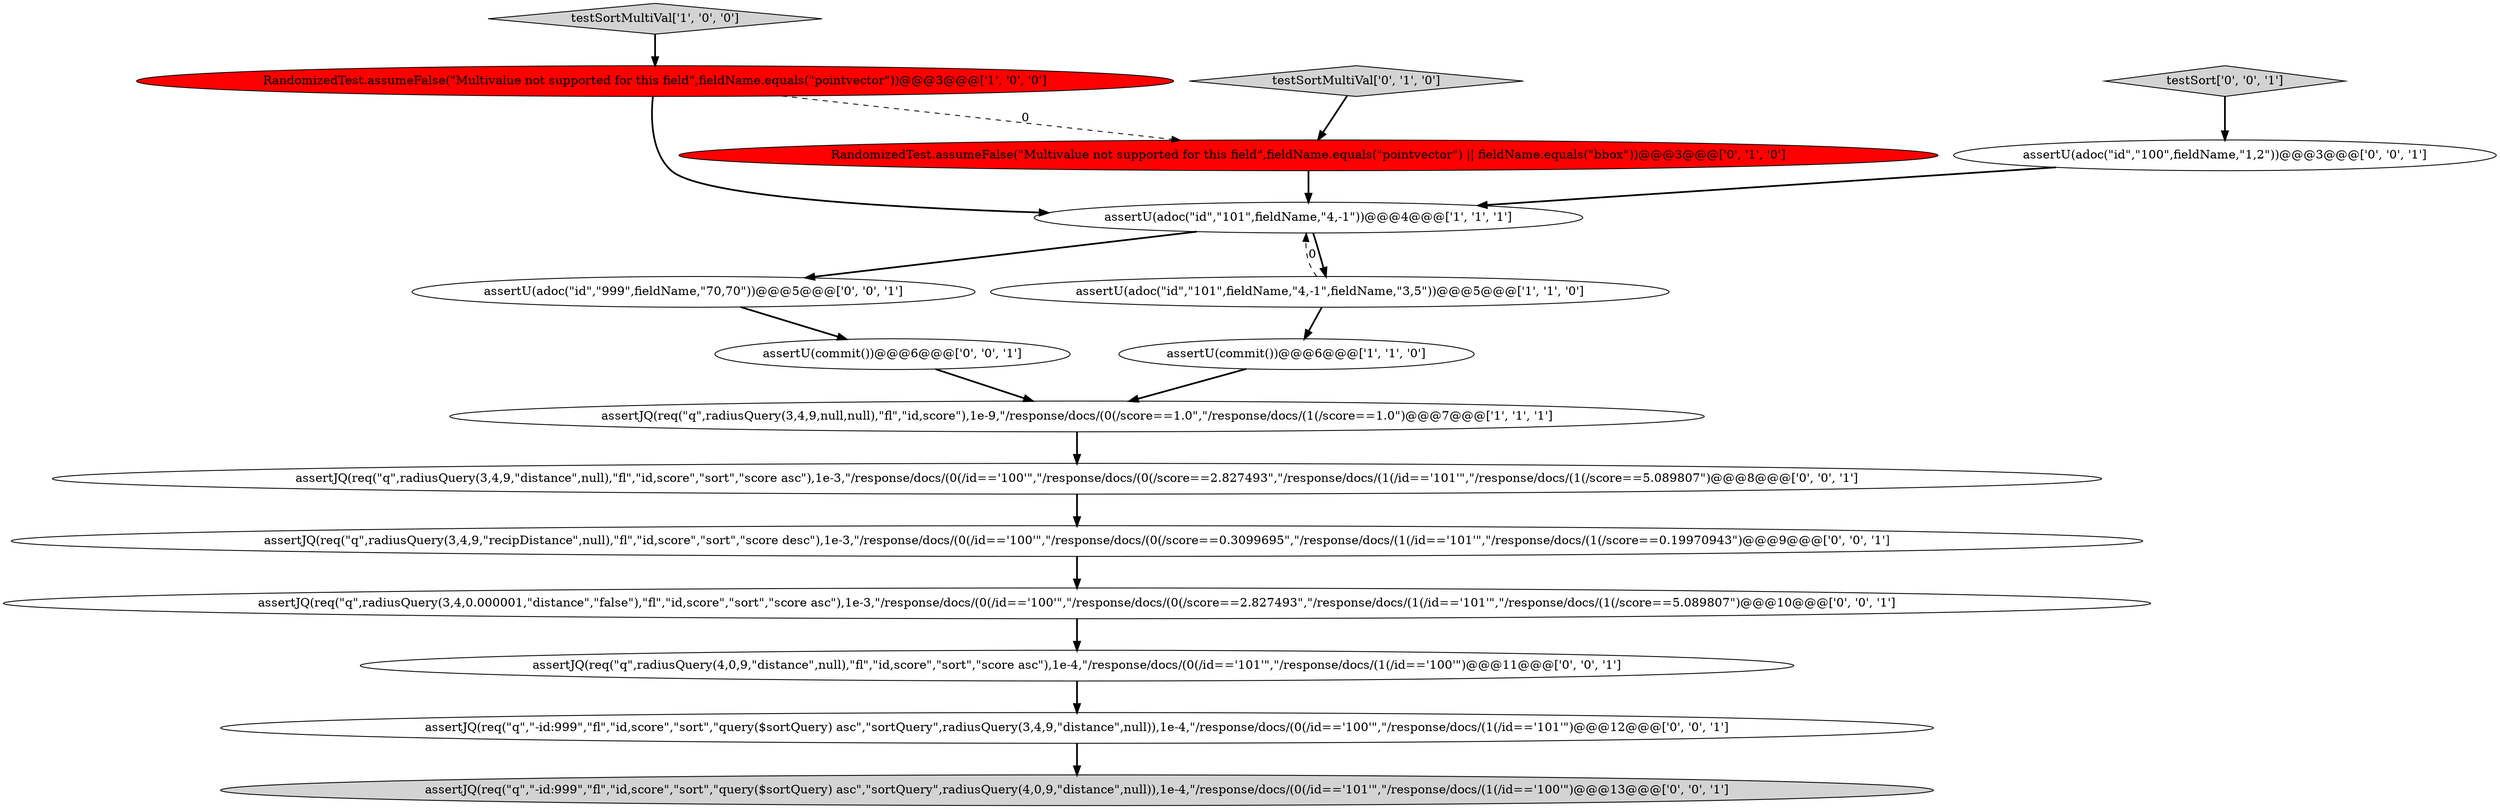 digraph {
0 [style = filled, label = "testSortMultiVal['1', '0', '0']", fillcolor = lightgray, shape = diamond image = "AAA0AAABBB1BBB"];
16 [style = filled, label = "assertU(adoc(\"id\",\"100\",fieldName,\"1,2\"))@@@3@@@['0', '0', '1']", fillcolor = white, shape = ellipse image = "AAA0AAABBB3BBB"];
6 [style = filled, label = "testSortMultiVal['0', '1', '0']", fillcolor = lightgray, shape = diamond image = "AAA0AAABBB2BBB"];
17 [style = filled, label = "assertU(commit())@@@6@@@['0', '0', '1']", fillcolor = white, shape = ellipse image = "AAA0AAABBB3BBB"];
1 [style = filled, label = "assertU(commit())@@@6@@@['1', '1', '0']", fillcolor = white, shape = ellipse image = "AAA0AAABBB1BBB"];
7 [style = filled, label = "RandomizedTest.assumeFalse(\"Multivalue not supported for this field\",fieldName.equals(\"pointvector\") || fieldName.equals(\"bbox\"))@@@3@@@['0', '1', '0']", fillcolor = red, shape = ellipse image = "AAA1AAABBB2BBB"];
9 [style = filled, label = "assertU(adoc(\"id\",\"999\",fieldName,\"70,70\"))@@@5@@@['0', '0', '1']", fillcolor = white, shape = ellipse image = "AAA0AAABBB3BBB"];
15 [style = filled, label = "testSort['0', '0', '1']", fillcolor = lightgray, shape = diamond image = "AAA0AAABBB3BBB"];
13 [style = filled, label = "assertJQ(req(\"q\",radiusQuery(3,4,9,\"distance\",null),\"fl\",\"id,score\",\"sort\",\"score asc\"),1e-3,\"/response/docs/(0(/id=='100'\",\"/response/docs/(0(/score==2.827493\",\"/response/docs/(1(/id=='101'\",\"/response/docs/(1(/score==5.089807\")@@@8@@@['0', '0', '1']", fillcolor = white, shape = ellipse image = "AAA0AAABBB3BBB"];
12 [style = filled, label = "assertJQ(req(\"q\",radiusQuery(3,4,9,\"recipDistance\",null),\"fl\",\"id,score\",\"sort\",\"score desc\"),1e-3,\"/response/docs/(0(/id=='100'\",\"/response/docs/(0(/score==0.3099695\",\"/response/docs/(1(/id=='101'\",\"/response/docs/(1(/score==0.19970943\")@@@9@@@['0', '0', '1']", fillcolor = white, shape = ellipse image = "AAA0AAABBB3BBB"];
8 [style = filled, label = "assertJQ(req(\"q\",radiusQuery(4,0,9,\"distance\",null),\"fl\",\"id,score\",\"sort\",\"score asc\"),1e-4,\"/response/docs/(0(/id=='101'\",\"/response/docs/(1(/id=='100'\")@@@11@@@['0', '0', '1']", fillcolor = white, shape = ellipse image = "AAA0AAABBB3BBB"];
3 [style = filled, label = "assertU(adoc(\"id\",\"101\",fieldName,\"4,-1\"))@@@4@@@['1', '1', '1']", fillcolor = white, shape = ellipse image = "AAA0AAABBB1BBB"];
11 [style = filled, label = "assertJQ(req(\"q\",\"-id:999\",\"fl\",\"id,score\",\"sort\",\"query($sortQuery) asc\",\"sortQuery\",radiusQuery(4,0,9,\"distance\",null)),1e-4,\"/response/docs/(0(/id=='101'\",\"/response/docs/(1(/id=='100'\")@@@13@@@['0', '0', '1']", fillcolor = lightgray, shape = ellipse image = "AAA0AAABBB3BBB"];
4 [style = filled, label = "assertU(adoc(\"id\",\"101\",fieldName,\"4,-1\",fieldName,\"3,5\"))@@@5@@@['1', '1', '0']", fillcolor = white, shape = ellipse image = "AAA0AAABBB1BBB"];
5 [style = filled, label = "assertJQ(req(\"q\",radiusQuery(3,4,9,null,null),\"fl\",\"id,score\"),1e-9,\"/response/docs/(0(/score==1.0\",\"/response/docs/(1(/score==1.0\")@@@7@@@['1', '1', '1']", fillcolor = white, shape = ellipse image = "AAA0AAABBB1BBB"];
14 [style = filled, label = "assertJQ(req(\"q\",radiusQuery(3,4,0.000001,\"distance\",\"false\"),\"fl\",\"id,score\",\"sort\",\"score asc\"),1e-3,\"/response/docs/(0(/id=='100'\",\"/response/docs/(0(/score==2.827493\",\"/response/docs/(1(/id=='101'\",\"/response/docs/(1(/score==5.089807\")@@@10@@@['0', '0', '1']", fillcolor = white, shape = ellipse image = "AAA0AAABBB3BBB"];
2 [style = filled, label = "RandomizedTest.assumeFalse(\"Multivalue not supported for this field\",fieldName.equals(\"pointvector\"))@@@3@@@['1', '0', '0']", fillcolor = red, shape = ellipse image = "AAA1AAABBB1BBB"];
10 [style = filled, label = "assertJQ(req(\"q\",\"-id:999\",\"fl\",\"id,score\",\"sort\",\"query($sortQuery) asc\",\"sortQuery\",radiusQuery(3,4,9,\"distance\",null)),1e-4,\"/response/docs/(0(/id=='100'\",\"/response/docs/(1(/id=='101'\")@@@12@@@['0', '0', '1']", fillcolor = white, shape = ellipse image = "AAA0AAABBB3BBB"];
1->5 [style = bold, label=""];
3->9 [style = bold, label=""];
16->3 [style = bold, label=""];
12->14 [style = bold, label=""];
8->10 [style = bold, label=""];
9->17 [style = bold, label=""];
4->1 [style = bold, label=""];
17->5 [style = bold, label=""];
14->8 [style = bold, label=""];
13->12 [style = bold, label=""];
6->7 [style = bold, label=""];
2->7 [style = dashed, label="0"];
15->16 [style = bold, label=""];
3->4 [style = bold, label=""];
5->13 [style = bold, label=""];
7->3 [style = bold, label=""];
2->3 [style = bold, label=""];
0->2 [style = bold, label=""];
10->11 [style = bold, label=""];
4->3 [style = dashed, label="0"];
}

